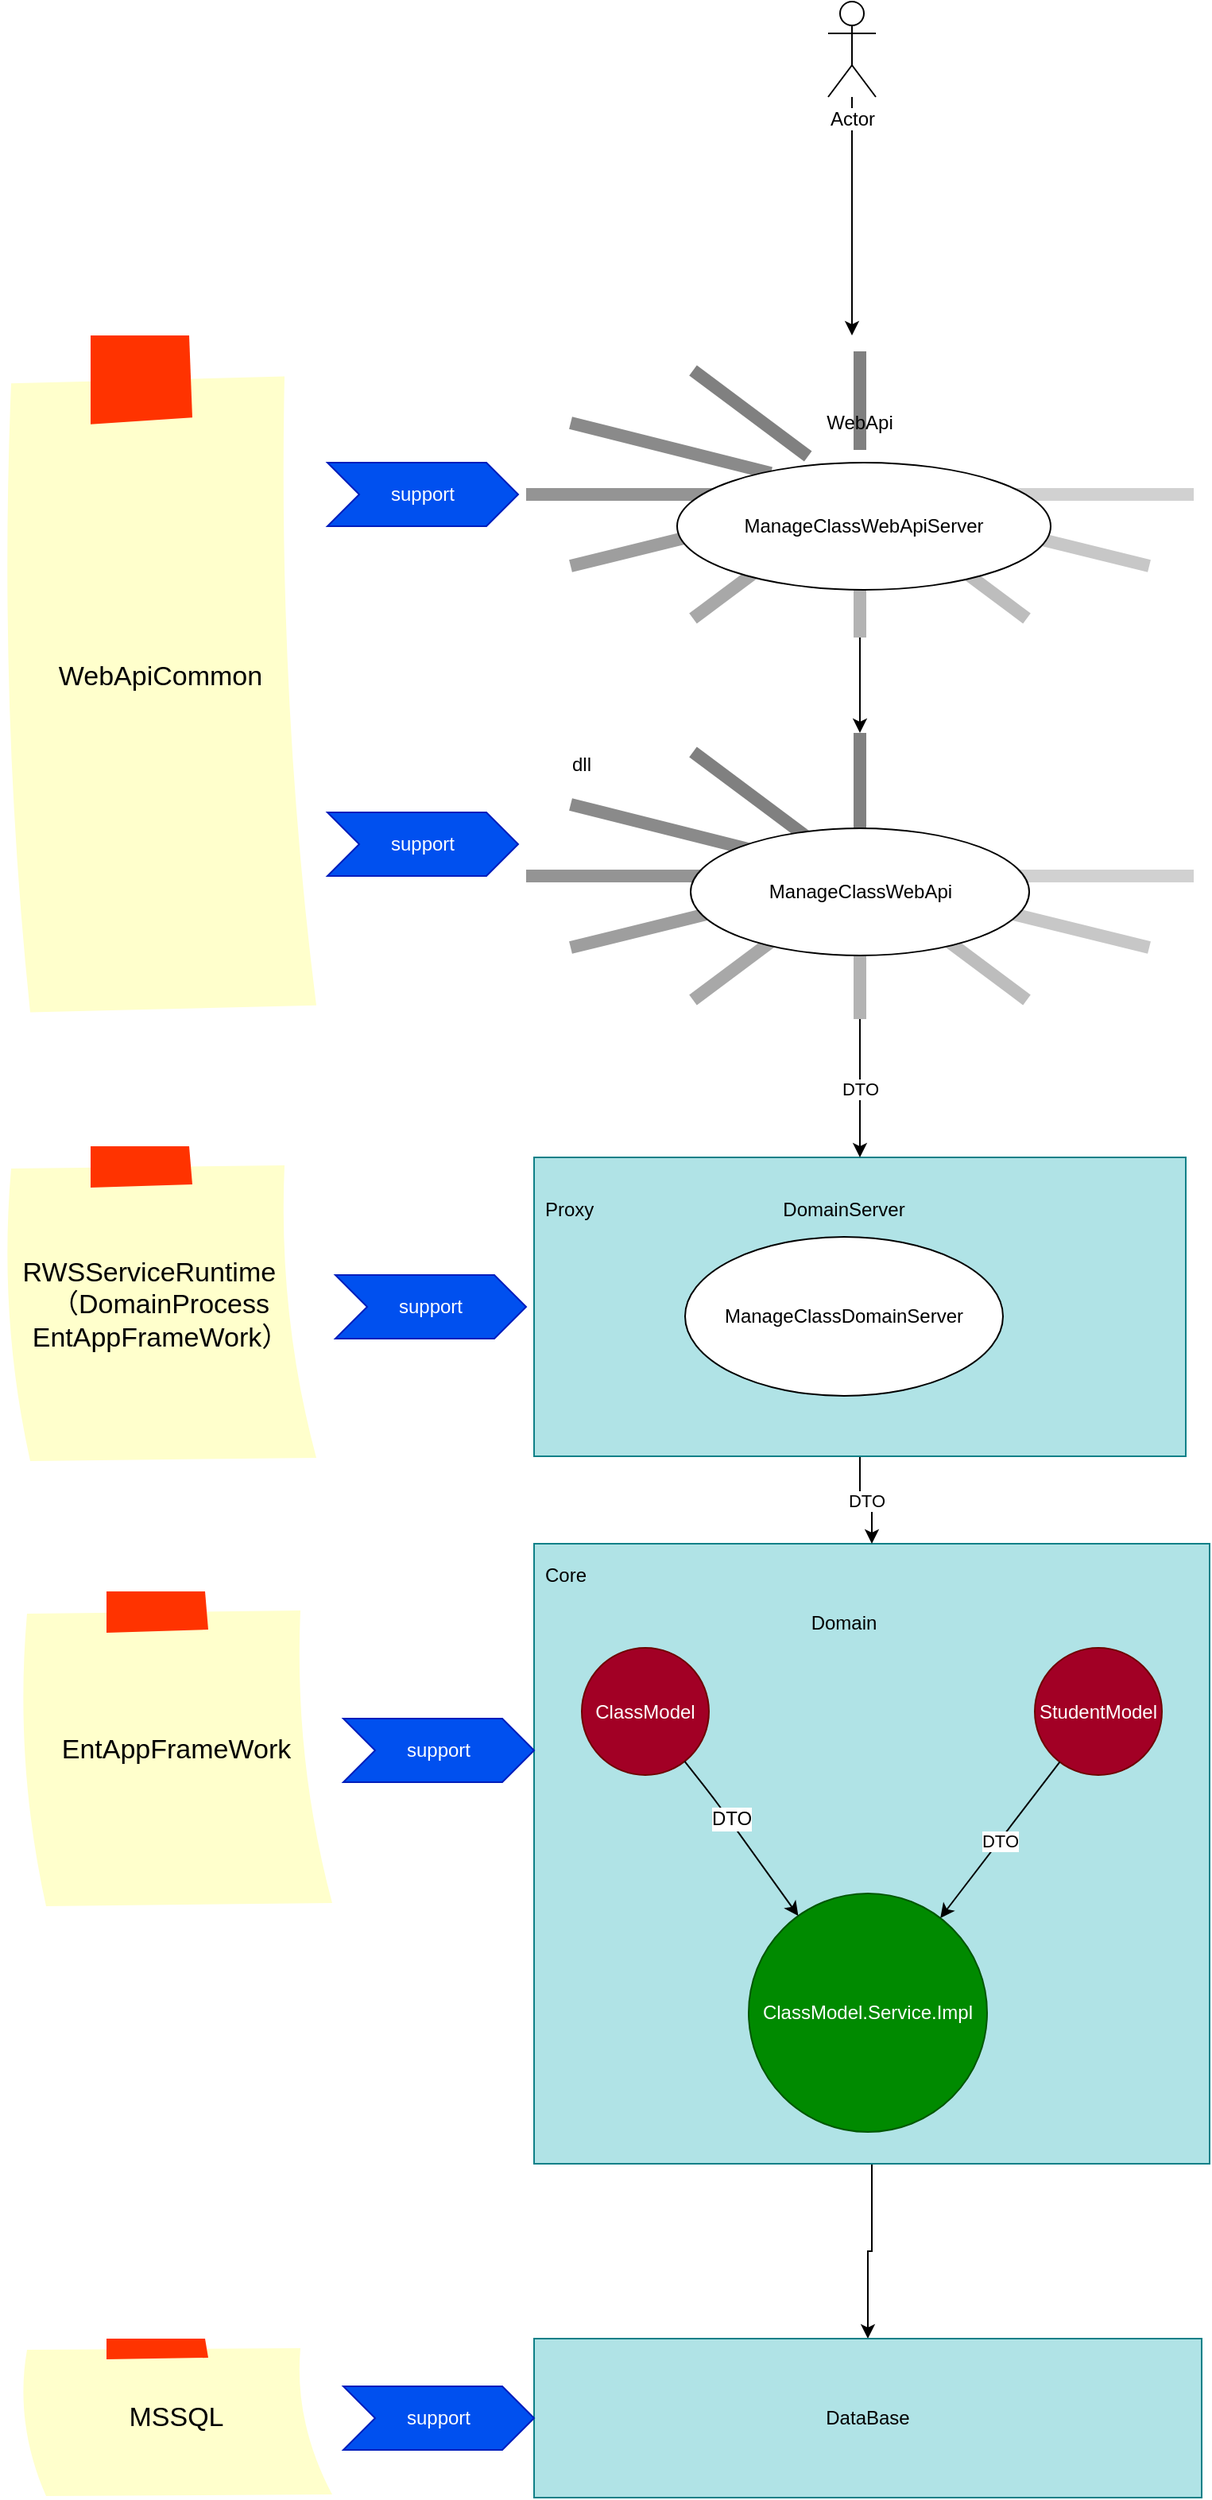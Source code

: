 <mxfile version="12.2.4" pages="1"><diagram id="IvSuu2Yqsai_SxCcSPie" name="Page-1"><mxGraphModel dx="1666" dy="2898" grid="1" gridSize="10" guides="1" tooltips="1" connect="1" arrows="1" fold="1" page="1" pageScale="1" pageWidth="827" pageHeight="1169" math="0" shadow="0"><root><mxCell id="0"/><mxCell id="1" parent="0"/><mxCell id="23" style="edgeStyle=orthogonalEdgeStyle;rounded=0;orthogonalLoop=1;jettySize=auto;html=1;" parent="1" source="14" target="16" edge="1"><mxGeometry relative="1" as="geometry"/></mxCell><mxCell id="14" value="" style="rounded=0;whiteSpace=wrap;html=1;fillColor=#b0e3e6;strokeColor=#0e8088;" parent="1" vertex="1"><mxGeometry x="305" y="-650" width="425" height="390" as="geometry"/></mxCell><mxCell id="10" value="StudentModel" style="ellipse;whiteSpace=wrap;html=1;aspect=fixed;fillColor=#a20025;strokeColor=#6F0000;fontColor=#ffffff;" parent="1" vertex="1"><mxGeometry x="620" y="-584.5" width="80" height="80" as="geometry"/></mxCell><mxCell id="6" value="ClassModel" style="ellipse;whiteSpace=wrap;html=1;aspect=fixed;fillColor=#a20025;strokeColor=#6F0000;fontColor=#ffffff;" parent="1" vertex="1"><mxGeometry x="335" y="-584.5" width="80" height="80" as="geometry"/></mxCell><mxCell id="15" value="Domain&lt;br&gt;" style="text;html=1;strokeColor=none;fillColor=none;align=center;verticalAlign=middle;whiteSpace=wrap;rounded=0;" parent="1" vertex="1"><mxGeometry x="480" y="-610" width="40" height="20" as="geometry"/></mxCell><mxCell id="16" value="DataBase" style="rounded=0;whiteSpace=wrap;html=1;fillColor=#b0e3e6;strokeColor=#0e8088;" parent="1" vertex="1"><mxGeometry x="305" y="-150" width="420" height="100" as="geometry"/></mxCell><mxCell id="19" value="ClassModel.Service.Impl&lt;br&gt;" style="ellipse;whiteSpace=wrap;html=1;aspect=fixed;fillColor=#008a00;strokeColor=#005700;fontColor=#ffffff;" parent="1" vertex="1"><mxGeometry x="440" y="-430" width="150" height="150" as="geometry"/></mxCell><mxCell id="20" value="" style="endArrow=classic;html=1;" parent="1" source="6" target="19" edge="1"><mxGeometry width="50" height="50" relative="1" as="geometry"><mxPoint x="388" y="-460" as="sourcePoint"/><mxPoint x="438" y="-510" as="targetPoint"/><Array as="points"><mxPoint x="418" y="-490"/></Array></mxGeometry></mxCell><mxCell id="21" value="DTO" style="text;html=1;resizable=0;points=[];align=center;verticalAlign=middle;labelBackgroundColor=#ffffff;" parent="20" vertex="1" connectable="0"><mxGeometry x="-0.24" y="1" relative="1" as="geometry"><mxPoint as="offset"/></mxGeometry></mxCell><mxCell id="22" value="DTO" style="endArrow=classic;html=1;" parent="1" source="10" target="19" edge="1"><mxGeometry width="50" height="50" relative="1" as="geometry"><mxPoint x="510" y="-450" as="sourcePoint"/><mxPoint x="560" y="-500" as="targetPoint"/><Array as="points"/></mxGeometry></mxCell><mxCell id="44" value="DTO" style="edgeStyle=orthogonalEdgeStyle;rounded=0;orthogonalLoop=1;jettySize=auto;html=1;entryX=0.5;entryY=0;entryDx=0;entryDy=0;" parent="1" source="24" target="14" edge="1"><mxGeometry relative="1" as="geometry"/></mxCell><mxCell id="24" value="" style="rounded=0;whiteSpace=wrap;html=1;fillColor=#b0e3e6;strokeColor=#0e8088;" parent="1" vertex="1"><mxGeometry x="305" y="-893" width="410" height="188" as="geometry"/></mxCell><mxCell id="25" value="DomainServer" style="text;html=1;strokeColor=none;fillColor=none;align=center;verticalAlign=middle;whiteSpace=wrap;rounded=0;" parent="1" vertex="1"><mxGeometry x="480" y="-870" width="40" height="20" as="geometry"/></mxCell><mxCell id="29" value="ManageClassDomainServer" style="ellipse;whiteSpace=wrap;html=1;" parent="1" vertex="1"><mxGeometry x="400" y="-843" width="200" height="100" as="geometry"/></mxCell><mxCell id="30" value="Proxy" style="text;html=1;resizable=0;points=[];autosize=1;align=left;verticalAlign=top;spacingTop=-4;" parent="1" vertex="1"><mxGeometry x="310" y="-870" width="50" height="20" as="geometry"/></mxCell><mxCell id="31" value="Core" style="text;html=1;resizable=0;points=[];autosize=1;align=left;verticalAlign=top;spacingTop=-4;" parent="1" vertex="1"><mxGeometry x="310" y="-640" width="40" height="20" as="geometry"/></mxCell><mxCell id="34" value="RWSServiceRuntime&amp;nbsp; &amp;nbsp; （DomainProcess&lt;br&gt;&amp;nbsp; &amp;nbsp;EntAppFrameWork）&amp;nbsp; &amp;nbsp;" style="strokeWidth=1;shadow=0;dashed=0;align=center;html=1;shape=mxgraph.mockup.text.stickyNote;mainText=;fontSize=17;whiteSpace=wrap;fillColor=#f8cecc;strokeColor=#b85450;" parent="1" vertex="1"><mxGeometry x="-30" y="-900" width="200" height="200" as="geometry"/></mxCell><mxCell id="36" value="EntAppFrameWork" style="strokeWidth=1;shadow=0;dashed=0;align=center;html=1;shape=mxgraph.mockup.text.stickyNote;mainText=;fontSize=17;whiteSpace=wrap;fillColor=#f8cecc;strokeColor=#b85450;" parent="1" vertex="1"><mxGeometry x="-20" y="-620" width="200" height="200" as="geometry"/></mxCell><mxCell id="46" value="DTO" style="edgeStyle=orthogonalEdgeStyle;rounded=0;orthogonalLoop=1;jettySize=auto;html=1;entryX=0.5;entryY=0;entryDx=0;entryDy=0;" parent="1" source="38" target="24" edge="1"><mxGeometry relative="1" as="geometry"/></mxCell><mxCell id="38" value="" style="verticalLabelPosition=bottom;shadow=0;dashed=0;align=center;html=1;verticalAlign=top;strokeWidth=1;shape=mxgraph.mockup.misc.loading_circle_2;pointerEvents=1;fillColor=#b0e3e6;strokeColor=#0e8088;" parent="1" vertex="1"><mxGeometry x="300" y="-1160" width="420" height="180" as="geometry"/></mxCell><mxCell id="40" value="ManageClassWebApi" style="ellipse;whiteSpace=wrap;html=1;" parent="1" vertex="1"><mxGeometry x="403.5" y="-1100" width="213" height="80" as="geometry"/></mxCell><mxCell id="47" value="support" style="shape=step;perimeter=stepPerimeter;whiteSpace=wrap;html=1;fixedSize=1;fillColor=#0050ef;strokeColor=#001DBC;fontColor=#ffffff;" parent="1" vertex="1"><mxGeometry x="185" y="-540" width="120" height="40" as="geometry"/></mxCell><mxCell id="48" value="support" style="shape=step;perimeter=stepPerimeter;whiteSpace=wrap;html=1;fixedSize=1;fillColor=#0050ef;strokeColor=#001DBC;fontColor=#ffffff;" parent="1" vertex="1"><mxGeometry x="180" y="-819" width="120" height="40" as="geometry"/></mxCell><mxCell id="52" style="edgeStyle=orthogonalEdgeStyle;rounded=0;orthogonalLoop=1;jettySize=auto;html=1;entryX=0.5;entryY=0;entryDx=0;entryDy=0;" parent="1" source="51" target="38" edge="1"><mxGeometry relative="1" as="geometry"/></mxCell><mxCell id="51" value="" style="verticalLabelPosition=bottom;shadow=0;dashed=0;align=center;html=1;verticalAlign=top;strokeWidth=1;shape=mxgraph.mockup.misc.loading_circle_2;pointerEvents=1;fillColor=#b0e3e6;strokeColor=#0e8088;" parent="1" vertex="1"><mxGeometry x="300" y="-1400" width="420" height="180" as="geometry"/></mxCell><mxCell id="39" value="WebApi" style="text;html=1;strokeColor=none;fillColor=none;align=center;verticalAlign=middle;whiteSpace=wrap;rounded=0;" parent="1" vertex="1"><mxGeometry x="490" y="-1370" width="40" height="30" as="geometry"/></mxCell><mxCell id="53" value="ManageClassWebApiServer" style="ellipse;whiteSpace=wrap;html=1;" parent="1" vertex="1"><mxGeometry x="395" y="-1330" width="235" height="80" as="geometry"/></mxCell><mxCell id="54" value="WebApiCommon" style="strokeWidth=1;shadow=0;dashed=0;align=center;html=1;shape=mxgraph.mockup.text.stickyNote;mainText=;fontSize=17;whiteSpace=wrap;fillColor=#f8cecc;strokeColor=#b85450;" parent="1" vertex="1"><mxGeometry x="-30" y="-1410" width="200" height="430" as="geometry"/></mxCell><mxCell id="55" value="support" style="shape=step;perimeter=stepPerimeter;whiteSpace=wrap;html=1;fixedSize=1;fillColor=#0050ef;strokeColor=#001DBC;fontColor=#ffffff;" parent="1" vertex="1"><mxGeometry x="175" y="-1330" width="120" height="40" as="geometry"/></mxCell><mxCell id="56" value="support" style="shape=step;perimeter=stepPerimeter;whiteSpace=wrap;html=1;fixedSize=1;fillColor=#0050ef;strokeColor=#001DBC;fontColor=#ffffff;" parent="1" vertex="1"><mxGeometry x="175" y="-1110" width="120" height="40" as="geometry"/></mxCell><mxCell id="58" style="edgeStyle=orthogonalEdgeStyle;rounded=0;orthogonalLoop=1;jettySize=auto;html=1;" parent="1" source="57" edge="1"><mxGeometry relative="1" as="geometry"><mxPoint x="505" y="-1410" as="targetPoint"/></mxGeometry></mxCell><mxCell id="57" value="Actor" style="shape=umlActor;verticalLabelPosition=bottom;labelBackgroundColor=#ffffff;verticalAlign=top;html=1;outlineConnect=0;" parent="1" vertex="1"><mxGeometry x="490" y="-1620" width="30" height="60" as="geometry"/></mxCell><mxCell id="59" value="dll" style="text;html=1;strokeColor=none;fillColor=none;align=center;verticalAlign=middle;whiteSpace=wrap;rounded=0;" parent="1" vertex="1"><mxGeometry x="315" y="-1150" width="40" height="20" as="geometry"/></mxCell><mxCell id="60" value="MSSQL" style="strokeWidth=1;shadow=0;dashed=0;align=center;html=1;shape=mxgraph.mockup.text.stickyNote;mainText=;fontSize=17;whiteSpace=wrap;fillColor=#f8cecc;strokeColor=#b85450;" parent="1" vertex="1"><mxGeometry x="-20" y="-150" width="200" height="100" as="geometry"/></mxCell><mxCell id="61" value="support" style="shape=step;perimeter=stepPerimeter;whiteSpace=wrap;html=1;fixedSize=1;fillColor=#0050ef;strokeColor=#001DBC;fontColor=#ffffff;" parent="1" vertex="1"><mxGeometry x="185" y="-120" width="120" height="40" as="geometry"/></mxCell></root></mxGraphModel></diagram></mxfile>